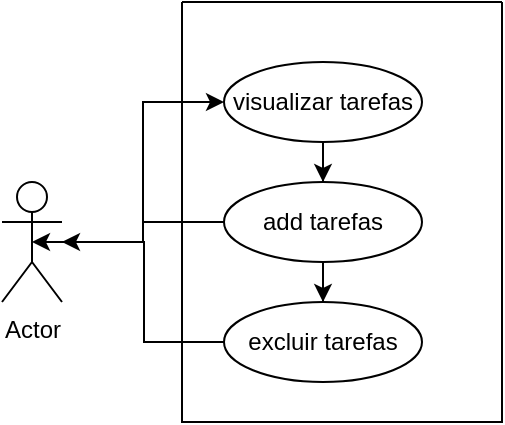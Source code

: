 <mxfile version="21.3.3" type="github">
  <diagram name="Página-1" id="THb22jrygqU2779-wDtz">
    <mxGraphModel dx="1114" dy="616" grid="1" gridSize="10" guides="1" tooltips="1" connect="1" arrows="1" fold="1" page="1" pageScale="1" pageWidth="827" pageHeight="1169" math="0" shadow="0">
      <root>
        <mxCell id="0" />
        <mxCell id="1" parent="0" />
        <mxCell id="yN40EIPhGtzf1hgGHtXB-4" style="edgeStyle=orthogonalEdgeStyle;rounded=0;orthogonalLoop=1;jettySize=auto;html=1;entryX=0;entryY=0.5;entryDx=0;entryDy=0;" edge="1" parent="1" source="yN40EIPhGtzf1hgGHtXB-1" target="yN40EIPhGtzf1hgGHtXB-3">
          <mxGeometry relative="1" as="geometry" />
        </mxCell>
        <mxCell id="yN40EIPhGtzf1hgGHtXB-1" value="Actor" style="shape=umlActor;verticalLabelPosition=bottom;verticalAlign=top;html=1;outlineConnect=0;" vertex="1" parent="1">
          <mxGeometry x="110" y="290" width="30" height="60" as="geometry" />
        </mxCell>
        <mxCell id="yN40EIPhGtzf1hgGHtXB-2" value="" style="swimlane;startSize=0;" vertex="1" parent="1">
          <mxGeometry x="200" y="200" width="160" height="210" as="geometry" />
        </mxCell>
        <mxCell id="yN40EIPhGtzf1hgGHtXB-6" value="" style="edgeStyle=orthogonalEdgeStyle;rounded=0;orthogonalLoop=1;jettySize=auto;html=1;" edge="1" parent="yN40EIPhGtzf1hgGHtXB-2" source="yN40EIPhGtzf1hgGHtXB-3" target="yN40EIPhGtzf1hgGHtXB-5">
          <mxGeometry relative="1" as="geometry" />
        </mxCell>
        <mxCell id="yN40EIPhGtzf1hgGHtXB-3" value="visualizar tarefas" style="ellipse;whiteSpace=wrap;html=1;" vertex="1" parent="yN40EIPhGtzf1hgGHtXB-2">
          <mxGeometry x="21" y="30" width="99" height="40" as="geometry" />
        </mxCell>
        <mxCell id="yN40EIPhGtzf1hgGHtXB-8" value="" style="edgeStyle=orthogonalEdgeStyle;rounded=0;orthogonalLoop=1;jettySize=auto;html=1;" edge="1" parent="yN40EIPhGtzf1hgGHtXB-2" source="yN40EIPhGtzf1hgGHtXB-5" target="yN40EIPhGtzf1hgGHtXB-7">
          <mxGeometry relative="1" as="geometry" />
        </mxCell>
        <mxCell id="yN40EIPhGtzf1hgGHtXB-5" value="add tarefas" style="ellipse;whiteSpace=wrap;html=1;" vertex="1" parent="yN40EIPhGtzf1hgGHtXB-2">
          <mxGeometry x="21" y="90" width="99" height="40" as="geometry" />
        </mxCell>
        <mxCell id="yN40EIPhGtzf1hgGHtXB-7" value="excluir tarefas" style="ellipse;whiteSpace=wrap;html=1;" vertex="1" parent="yN40EIPhGtzf1hgGHtXB-2">
          <mxGeometry x="21" y="150" width="99" height="40" as="geometry" />
        </mxCell>
        <mxCell id="yN40EIPhGtzf1hgGHtXB-9" style="edgeStyle=orthogonalEdgeStyle;rounded=0;orthogonalLoop=1;jettySize=auto;html=1;exitX=0;exitY=0.5;exitDx=0;exitDy=0;" edge="1" parent="1" source="yN40EIPhGtzf1hgGHtXB-5" target="yN40EIPhGtzf1hgGHtXB-1">
          <mxGeometry relative="1" as="geometry" />
        </mxCell>
        <mxCell id="yN40EIPhGtzf1hgGHtXB-10" style="edgeStyle=orthogonalEdgeStyle;rounded=0;orthogonalLoop=1;jettySize=auto;html=1;exitX=0;exitY=0.5;exitDx=0;exitDy=0;entryX=0.5;entryY=0.5;entryDx=0;entryDy=0;entryPerimeter=0;" edge="1" parent="1" source="yN40EIPhGtzf1hgGHtXB-7" target="yN40EIPhGtzf1hgGHtXB-1">
          <mxGeometry relative="1" as="geometry">
            <Array as="points">
              <mxPoint x="181" y="370" />
              <mxPoint x="181" y="320" />
            </Array>
          </mxGeometry>
        </mxCell>
      </root>
    </mxGraphModel>
  </diagram>
</mxfile>
